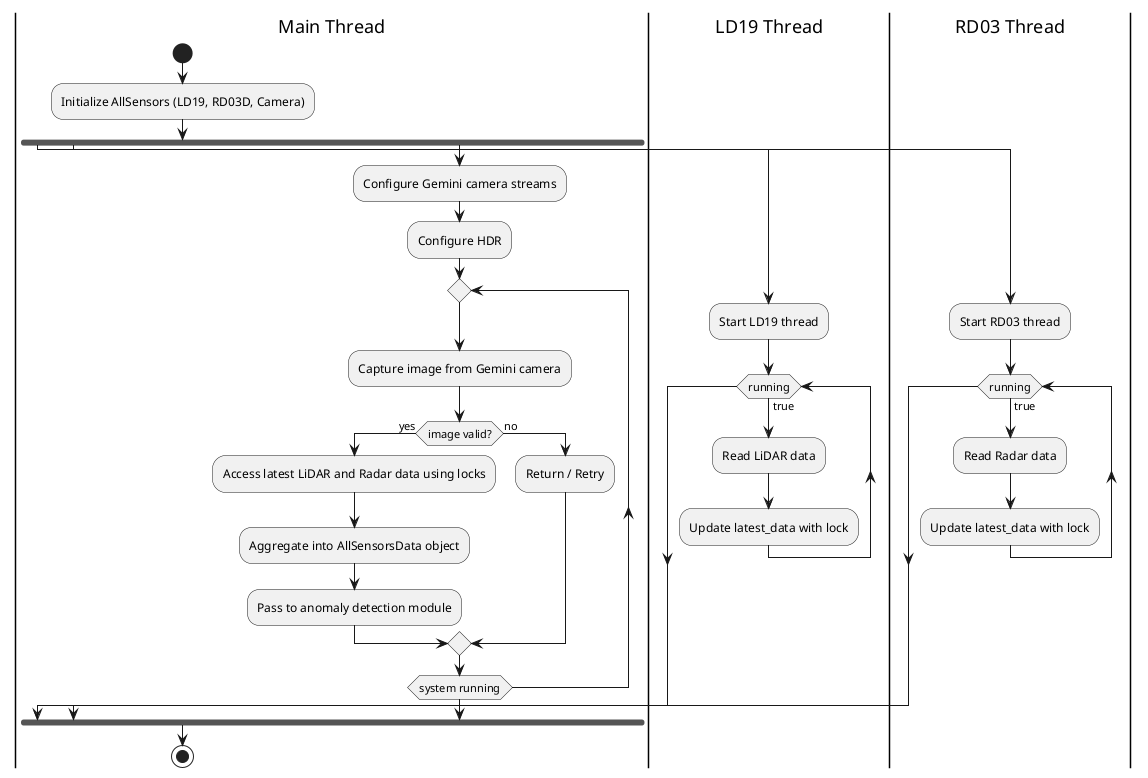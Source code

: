 @startuml
|Main Thread|
start
:Initialize AllSensors (LD19, RD03D, Camera);

fork
  |LD19 Thread|
  :Start LD19 thread;
  while (running) is (true)
    :Read LiDAR data;
    :Update latest_data with lock;
  endwhile
fork again
  |RD03 Thread|
  :Start RD03 thread;
  while (running) is (true)
    :Read Radar data;
    :Update latest_data with lock;
  endwhile
fork again
  |Main Thread|
  :Configure Gemini camera streams;
  :Configure HDR;
  repeat
    :Capture image from Gemini camera;
    if (image valid?) then (yes)
      :Access latest LiDAR and Radar data using locks;
      :Aggregate into AllSensorsData object;
      :Pass to anomaly detection module;
    else (no)
      :Return / Retry;
    endif
  repeat while (system running)
end fork

stop
@enduml
